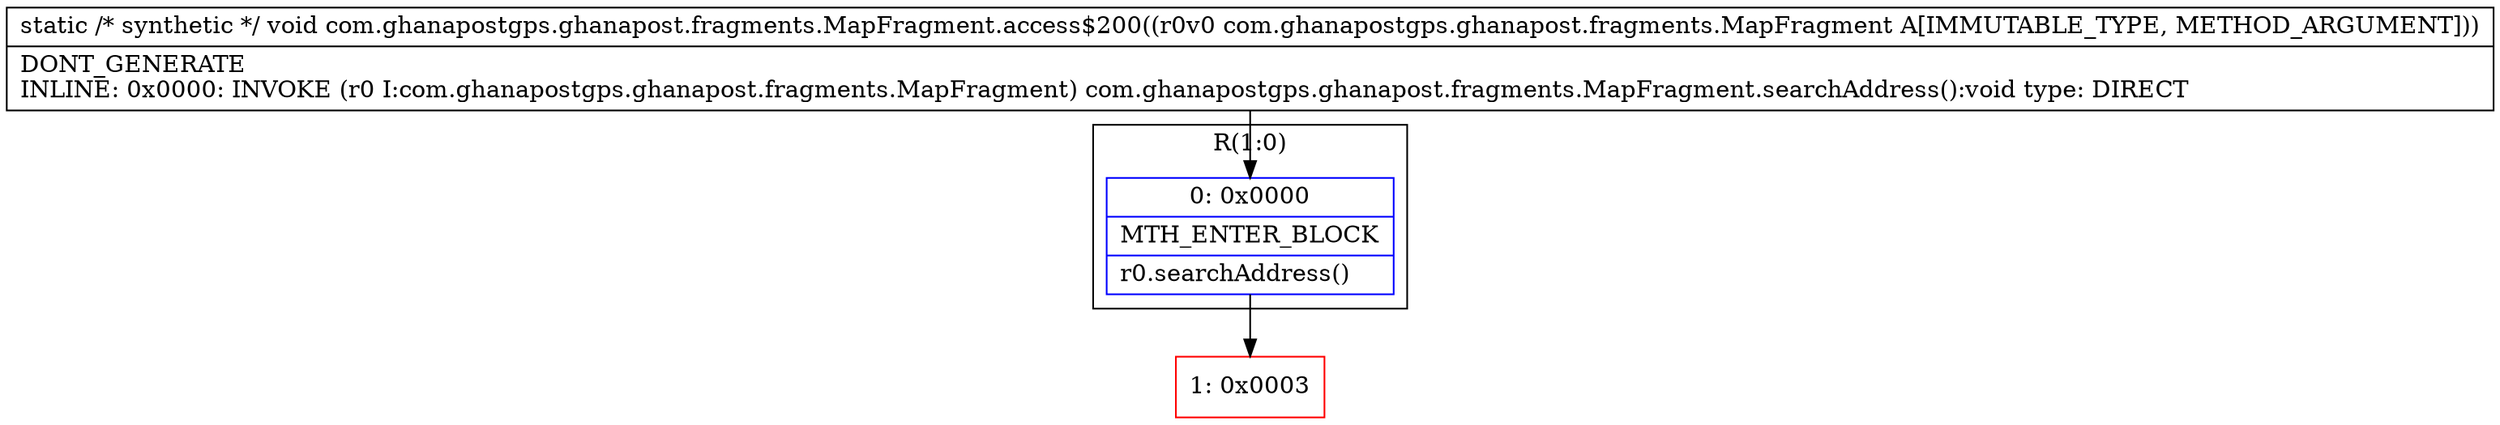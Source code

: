 digraph "CFG forcom.ghanapostgps.ghanapost.fragments.MapFragment.access$200(Lcom\/ghanapostgps\/ghanapost\/fragments\/MapFragment;)V" {
subgraph cluster_Region_498351499 {
label = "R(1:0)";
node [shape=record,color=blue];
Node_0 [shape=record,label="{0\:\ 0x0000|MTH_ENTER_BLOCK\l|r0.searchAddress()\l}"];
}
Node_1 [shape=record,color=red,label="{1\:\ 0x0003}"];
MethodNode[shape=record,label="{static \/* synthetic *\/ void com.ghanapostgps.ghanapost.fragments.MapFragment.access$200((r0v0 com.ghanapostgps.ghanapost.fragments.MapFragment A[IMMUTABLE_TYPE, METHOD_ARGUMENT]))  | DONT_GENERATE\lINLINE: 0x0000: INVOKE  (r0 I:com.ghanapostgps.ghanapost.fragments.MapFragment) com.ghanapostgps.ghanapost.fragments.MapFragment.searchAddress():void type: DIRECT\l}"];
MethodNode -> Node_0;
Node_0 -> Node_1;
}

